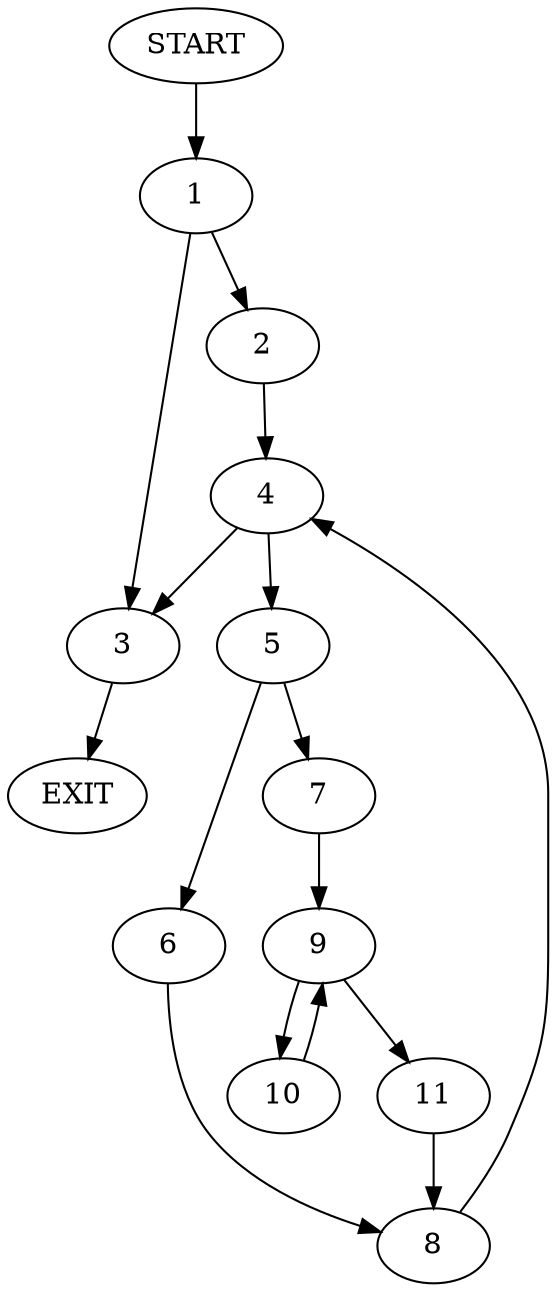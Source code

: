 digraph {
0 [label="START"]
12 [label="EXIT"]
0 -> 1
1 -> 2
1 -> 3
2 -> 4
3 -> 12
4 -> 3
4 -> 5
5 -> 6
5 -> 7
6 -> 8
7 -> 9
9 -> 10
9 -> 11
11 -> 8
10 -> 9
8 -> 4
}
